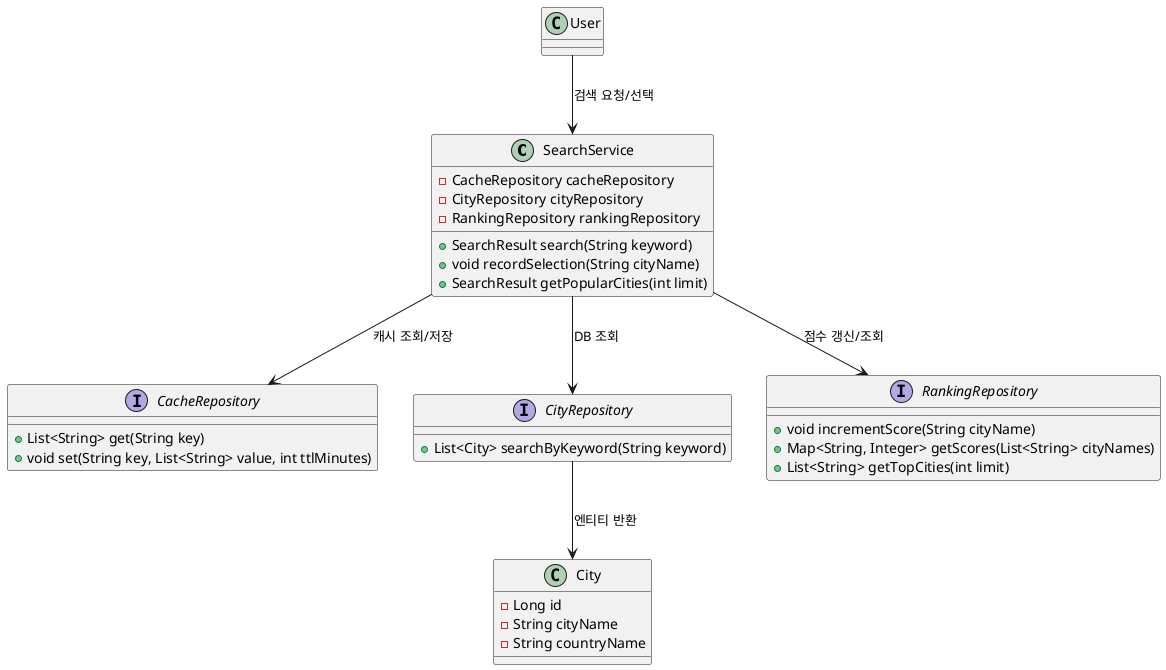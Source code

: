 @startuml
class SearchService {
    - CacheRepository cacheRepository
    - CityRepository cityRepository
    - RankingRepository rankingRepository
    + SearchResult search(String keyword)
    + void recordSelection(String cityName)
    + SearchResult getPopularCities(int limit)
}

interface CacheRepository {
    + List<String> get(String key)
    + void set(String key, List<String> value, int ttlMinutes)
}


interface CityRepository {
    + List<City> searchByKeyword(String keyword)
}

interface RankingRepository {
    + void incrementScore(String cityName)
    + Map<String, Integer> getScores(List<String> cityNames)
    + List<String> getTopCities(int limit)
}

class City {
    - Long id
    - String cityName
    - String countryName
}

class User {
}

User --> SearchService : "검색 요청/선택"
SearchService --> CacheRepository : "캐시 조회/저장"
SearchService --> CityRepository : "DB 조회"
SearchService --> RankingRepository : "점수 갱신/조회"
CityRepository --> City : "엔티티 반환"
@enduml

